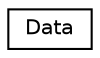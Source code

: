 digraph "Graphical Class Hierarchy"
{
  edge [fontname="Helvetica",fontsize="10",labelfontname="Helvetica",labelfontsize="10"];
  node [fontname="Helvetica",fontsize="10",shape=record];
  rankdir="LR";
  Node1 [label="Data",height=0.2,width=0.4,color="black", fillcolor="white", style="filled",URL="$classData.html",tooltip="CLASS DATA containing constructor and function to take data from various lists and store them into pa..."];
}
